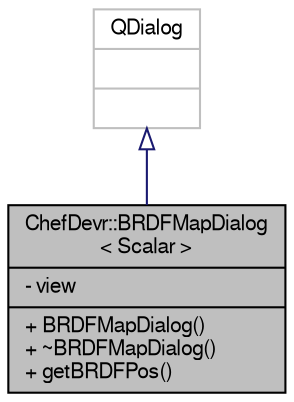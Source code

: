 digraph "ChefDevr::BRDFMapDialog&lt; Scalar &gt;"
{
 // LATEX_PDF_SIZE
  edge [fontname="FreeSans",fontsize="10",labelfontname="FreeSans",labelfontsize="10"];
  node [fontname="FreeSans",fontsize="10",shape=record];
  Node2 [label="{ChefDevr::BRDFMapDialog\l\< Scalar \>\n|- view\l|+ BRDFMapDialog()\l+ ~BRDFMapDialog()\l+ getBRDFPos()\l}",height=0.2,width=0.4,color="black", fillcolor="grey75", style="filled", fontcolor="black",tooltip=" "];
  Node3 -> Node2 [dir="back",color="midnightblue",fontsize="10",style="solid",arrowtail="onormal",fontname="FreeSans"];
  Node3 [label="{QDialog\n||}",height=0.2,width=0.4,color="grey75", fillcolor="white", style="filled",tooltip=" "];
}
